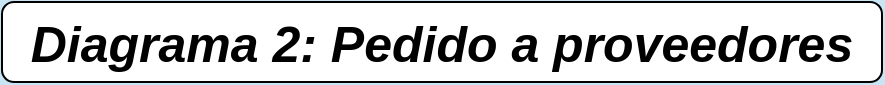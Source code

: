 <mxfile version="22.1.11" type="device">
  <diagram name="Página-1" id="9htOSrp1tpj22L8sjp2M">
    <mxGraphModel dx="1165" dy="588" grid="1" gridSize="10" guides="1" tooltips="1" connect="1" arrows="1" fold="1" page="1" pageScale="1" pageWidth="1169" pageHeight="827" background="#c8e5f3" math="0" shadow="0">
      <root>
        <mxCell id="0" />
        <mxCell id="1" parent="0" />
        <mxCell id="RHknBPoDHP4WDeh9FgYe-1" value="&lt;b&gt;&lt;i&gt;&lt;font style=&quot;font-size: 25px;&quot;&gt;Diagrama 2: Pedido a proveedores&lt;/font&gt;&lt;/i&gt;&lt;/b&gt;" style="rounded=1;whiteSpace=wrap;html=1;" vertex="1" parent="1">
          <mxGeometry x="365" y="40" width="440" height="40" as="geometry" />
        </mxCell>
      </root>
    </mxGraphModel>
  </diagram>
</mxfile>
